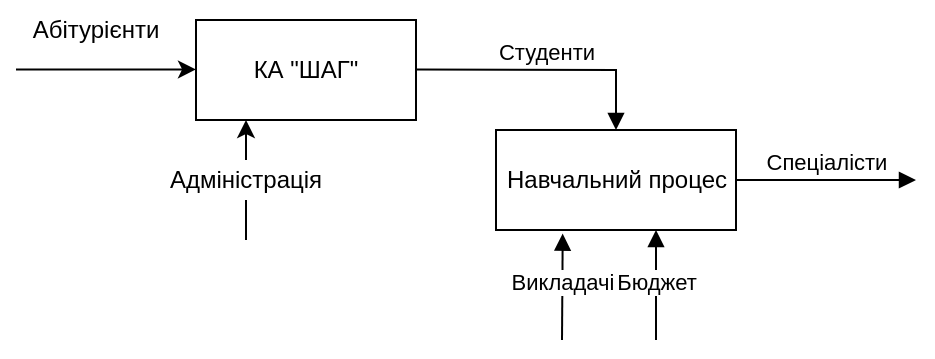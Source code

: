<mxfile version="19.0.0" type="device"><diagram id="-q2XMs2O0o8Lj3OVjcn-" name="Сторінка-1"><mxGraphModel dx="981" dy="603" grid="1" gridSize="10" guides="1" tooltips="1" connect="1" arrows="1" fold="1" page="1" pageScale="1" pageWidth="827" pageHeight="1169" math="0" shadow="0"><root><mxCell id="0"/><mxCell id="1" parent="0"/><mxCell id="tfin3kFJfTD8Wa6ehq3o-5" value="" style="html=1;" vertex="1" parent="1"><mxGeometry x="150" y="230" width="110" height="50" as="geometry"/></mxCell><mxCell id="tfin3kFJfTD8Wa6ehq3o-7" value="КА &quot;ШАГ&quot;" style="text;html=1;strokeColor=none;fillColor=none;align=center;verticalAlign=middle;whiteSpace=wrap;rounded=0;" vertex="1" parent="1"><mxGeometry x="175" y="240" width="60" height="30" as="geometry"/></mxCell><mxCell id="tfin3kFJfTD8Wa6ehq3o-10" value="" style="endArrow=classic;html=1;rounded=0;" edge="1" parent="1"><mxGeometry width="50" height="50" relative="1" as="geometry"><mxPoint x="60" y="254.71" as="sourcePoint"/><mxPoint x="150" y="254.71" as="targetPoint"/></mxGeometry></mxCell><mxCell id="tfin3kFJfTD8Wa6ehq3o-11" value="Абітурієнти" style="text;html=1;strokeColor=none;fillColor=none;align=center;verticalAlign=middle;whiteSpace=wrap;rounded=0;" vertex="1" parent="1"><mxGeometry x="70" y="220" width="60" height="30" as="geometry"/></mxCell><mxCell id="tfin3kFJfTD8Wa6ehq3o-16" value="" style="endArrow=classic;html=1;rounded=0;startArrow=none;" edge="1" parent="1" source="tfin3kFJfTD8Wa6ehq3o-17"><mxGeometry width="50" height="50" relative="1" as="geometry"><mxPoint x="175" y="340" as="sourcePoint"/><mxPoint x="175" y="280" as="targetPoint"/></mxGeometry></mxCell><mxCell id="tfin3kFJfTD8Wa6ehq3o-17" value="Адміністрація" style="text;html=1;strokeColor=none;fillColor=none;align=center;verticalAlign=middle;whiteSpace=wrap;rounded=0;" vertex="1" parent="1"><mxGeometry x="150" y="300" width="50" height="20" as="geometry"/></mxCell><mxCell id="tfin3kFJfTD8Wa6ehq3o-18" value="" style="endArrow=none;html=1;rounded=0;" edge="1" parent="1" target="tfin3kFJfTD8Wa6ehq3o-17"><mxGeometry width="50" height="50" relative="1" as="geometry"><mxPoint x="175" y="340" as="sourcePoint"/><mxPoint x="175" y="280" as="targetPoint"/></mxGeometry></mxCell><mxCell id="tfin3kFJfTD8Wa6ehq3o-19" value="Студенти" style="html=1;verticalAlign=bottom;endArrow=block;rounded=0;" edge="1" parent="1" target="tfin3kFJfTD8Wa6ehq3o-20"><mxGeometry width="80" relative="1" as="geometry"><mxPoint x="260" y="254.8" as="sourcePoint"/><mxPoint x="340" y="255" as="targetPoint"/><Array as="points"><mxPoint x="360" y="255"/></Array></mxGeometry></mxCell><mxCell id="tfin3kFJfTD8Wa6ehq3o-20" value="Навчальний процес" style="html=1;" vertex="1" parent="1"><mxGeometry x="300" y="285" width="120" height="50" as="geometry"/></mxCell><mxCell id="tfin3kFJfTD8Wa6ehq3o-21" value="Викладачі" style="html=1;verticalAlign=bottom;endArrow=block;rounded=0;entryX=0.278;entryY=1.036;entryDx=0;entryDy=0;entryPerimeter=0;" edge="1" parent="1" target="tfin3kFJfTD8Wa6ehq3o-20"><mxGeometry x="-0.248" width="80" relative="1" as="geometry"><mxPoint x="333" y="390" as="sourcePoint"/><mxPoint x="330" y="340" as="targetPoint"/><mxPoint as="offset"/></mxGeometry></mxCell><mxCell id="tfin3kFJfTD8Wa6ehq3o-22" value="Бюджет" style="html=1;verticalAlign=bottom;endArrow=block;rounded=0;" edge="1" parent="1"><mxGeometry x="-0.273" width="80" relative="1" as="geometry"><mxPoint x="380" y="390" as="sourcePoint"/><mxPoint x="380" y="335" as="targetPoint"/><mxPoint as="offset"/></mxGeometry></mxCell><mxCell id="tfin3kFJfTD8Wa6ehq3o-23" value="Спеціалісти" style="html=1;verticalAlign=bottom;endArrow=block;rounded=0;" edge="1" parent="1"><mxGeometry width="80" relative="1" as="geometry"><mxPoint x="420" y="310" as="sourcePoint"/><mxPoint x="510" y="310" as="targetPoint"/></mxGeometry></mxCell></root></mxGraphModel></diagram></mxfile>
